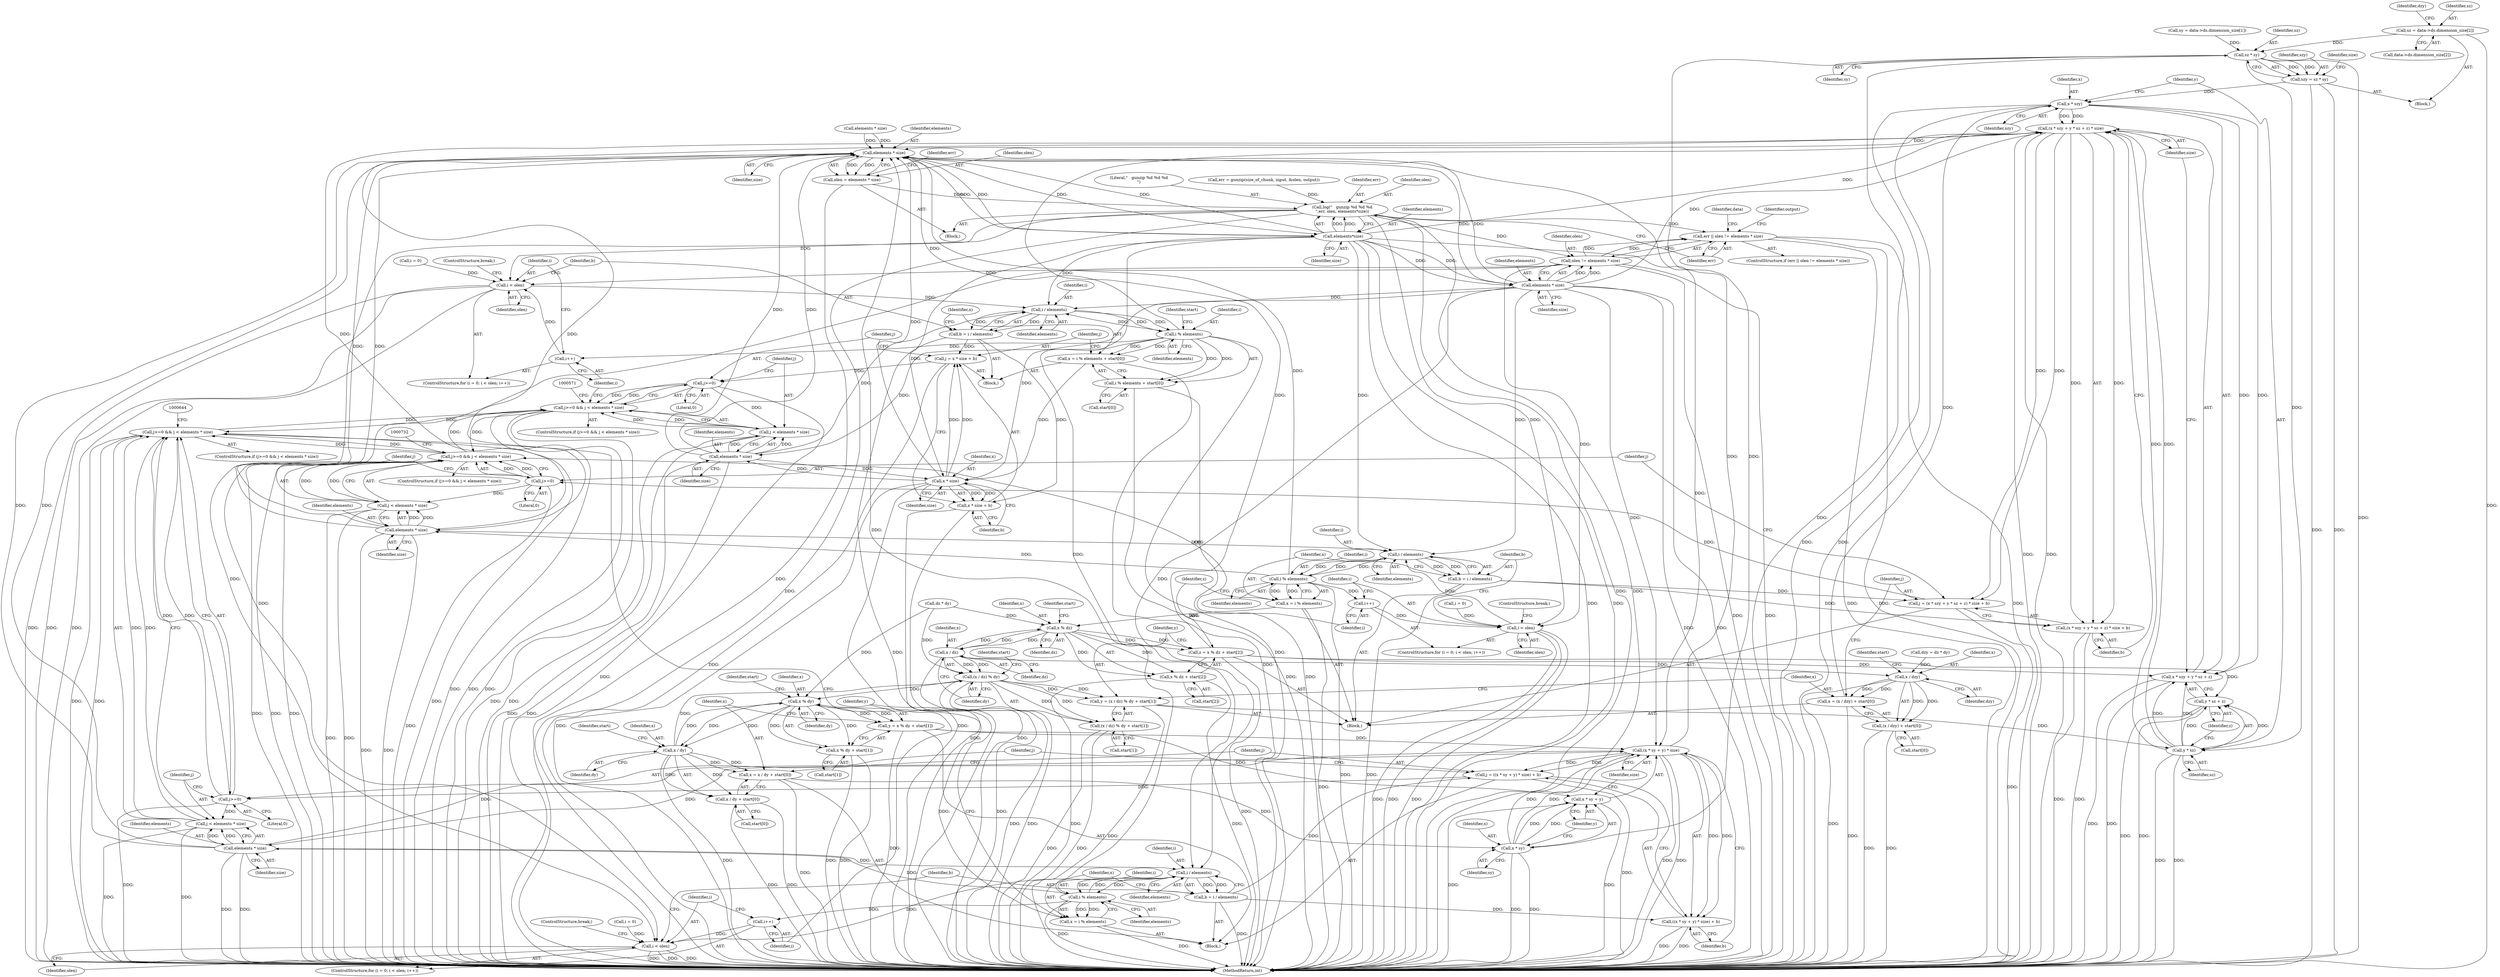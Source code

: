 digraph "0_libmysofa_d39a171e9c6a1c44dbdf43f9db6c3fbd887e38c1@pointer" {
"1000293" [label="(Call,sz = data->ds.dimension_size[2])"];
"1000309" [label="(Call,sz * sy)"];
"1000307" [label="(Call,szy = sz * sy)"];
"1000708" [label="(Call,x * szy)"];
"1000706" [label="(Call,(x * szy + y * sz + z) * size)"];
"1000485" [label="(Call,elements * size)"];
"1000483" [label="(Call,olen = elements * size)"];
"1000498" [label="(Call,log(\"   gunzip %d %d %d\n\",err, olen, elements*size))"];
"1000506" [label="(Call,err || olen != elements * size)"];
"1000508" [label="(Call,olen != elements * size)"];
"1000530" [label="(Call,i < olen)"];
"1000538" [label="(Call,i / elements)"];
"1000536" [label="(Call,b = i / elements)"];
"1000550" [label="(Call,j = x * size + b)"];
"1000559" [label="(Call,j>=0)"];
"1000558" [label="(Call,j>=0 && j < elements * size)"];
"1000631" [label="(Call,j>=0 && j < elements * size)"];
"1000719" [label="(Call,j>=0 && j < elements * size)"];
"1000562" [label="(Call,j < elements * size)"];
"1000552" [label="(Call,x * size + b)"];
"1000544" [label="(Call,i % elements)"];
"1000533" [label="(Call,i++)"];
"1000541" [label="(Call,x = i % elements + start[0])"];
"1000553" [label="(Call,x * size)"];
"1000564" [label="(Call,elements * size)"];
"1000543" [label="(Call,i % elements + start[0])"];
"1000585" [label="(Call,i < olen)"];
"1000593" [label="(Call,i / elements)"];
"1000591" [label="(Call,b = i / elements)"];
"1000619" [label="(Call,j = ((x * sy + y) * size) + b)"];
"1000632" [label="(Call,j>=0)"];
"1000635" [label="(Call,j < elements * size)"];
"1000621" [label="(Call,((x * sy + y) * size) + b)"];
"1000598" [label="(Call,i % elements)"];
"1000588" [label="(Call,i++)"];
"1000596" [label="(Call,x = i % elements)"];
"1000604" [label="(Call,x % dy)"];
"1000601" [label="(Call,y = x % dy + start[1])"];
"1000622" [label="(Call,(x * sy + y) * size)"];
"1000637" [label="(Call,elements * size)"];
"1000623" [label="(Call,x * sy + y)"];
"1000603" [label="(Call,x % dy + start[1])"];
"1000613" [label="(Call,x / dy)"];
"1000610" [label="(Call,x = x / dy + start[0])"];
"1000624" [label="(Call,x * sy)"];
"1000612" [label="(Call,x / dy + start[0])"];
"1000686" [label="(Call,(x / dz) % dy)"];
"1000683" [label="(Call,y = (x / dz) % dy + start[1])"];
"1000712" [label="(Call,y * sz)"];
"1000707" [label="(Call,x * szy + y * sz + z)"];
"1000711" [label="(Call,y * sz + z)"];
"1000685" [label="(Call,(x / dz) % dy + start[1])"];
"1000658" [label="(Call,i < olen)"];
"1000666" [label="(Call,i / elements)"];
"1000664" [label="(Call,b = i / elements)"];
"1000703" [label="(Call,j = (x * szy + y * sz + z) * size + b)"];
"1000720" [label="(Call,j>=0)"];
"1000723" [label="(Call,j < elements * size)"];
"1000705" [label="(Call,(x * szy + y * sz + z) * size + b)"];
"1000671" [label="(Call,i % elements)"];
"1000661" [label="(Call,i++)"];
"1000669" [label="(Call,x = i % elements)"];
"1000677" [label="(Call,x % dz)"];
"1000674" [label="(Call,z = x % dz + start[2])"];
"1000676" [label="(Call,x % dz + start[2])"];
"1000687" [label="(Call,x / dz)"];
"1000697" [label="(Call,x / dzy)"];
"1000694" [label="(Call,x = (x / dzy) + start[0])"];
"1000696" [label="(Call,(x / dzy) + start[0])"];
"1000725" [label="(Call,elements * size)"];
"1000502" [label="(Call,elements*size)"];
"1000510" [label="(Call,elements * size)"];
"1000700" [label="(Call,start[0])"];
"1000307" [label="(Call,szy = sz * sy)"];
"1000605" [label="(Identifier,x)"];
"1000365" [label="(Block,)"];
"1000686" [label="(Call,(x / dz) % dy)"];
"1000588" [label="(Call,i++)"];
"1000638" [label="(Identifier,elements)"];
"1000672" [label="(Identifier,i)"];
"1000295" [label="(Call,data->ds.dimension_size[2])"];
"1000621" [label="(Call,((x * sy + y) * size) + b)"];
"1000687" [label="(Call,x / dz)"];
"1000606" [label="(Identifier,dy)"];
"1000689" [label="(Identifier,dz)"];
"1000726" [label="(Identifier,elements)"];
"1000550" [label="(Call,j = x * size + b)"];
"1000718" [label="(ControlStructure,if (j>=0 && j < elements * size))"];
"1000634" [label="(Literal,0)"];
"1000302" [label="(Call,dzy = dz * dy)"];
"1000564" [label="(Call,elements * size)"];
"1000532" [label="(Identifier,olen)"];
"1000537" [label="(Identifier,b)"];
"1000551" [label="(Identifier,j)"];
"1000624" [label="(Call,x * sy)"];
"1000541" [label="(Call,x = i % elements + start[0])"];
"1000566" [label="(Identifier,size)"];
"1000727" [label="(Identifier,size)"];
"1000507" [label="(Identifier,err)"];
"1000674" [label="(Call,z = x % dz + start[2])"];
"1000531" [label="(Identifier,i)"];
"1000561" [label="(Literal,0)"];
"1000499" [label="(Literal,\"   gunzip %d %d %d\n\")"];
"1000608" [label="(Identifier,start)"];
"1000590" [label="(Block,)"];
"1000723" [label="(Call,j < elements * size)"];
"1000636" [label="(Identifier,j)"];
"1000106" [label="(Block,)"];
"1000611" [label="(Identifier,x)"];
"1000486" [label="(Identifier,elements)"];
"1000601" [label="(Call,y = x % dy + start[1])"];
"1000668" [label="(Identifier,elements)"];
"1000545" [label="(Identifier,i)"];
"1000538" [label="(Call,i / elements)"];
"1000527" [label="(Call,i = 0)"];
"1000722" [label="(Literal,0)"];
"1000556" [label="(Identifier,b)"];
"1000603" [label="(Call,x % dy + start[1])"];
"1000635" [label="(Call,j < elements * size)"];
"1000600" [label="(Identifier,elements)"];
"1000508" [label="(Call,olen != elements * size)"];
"1000629" [label="(Identifier,b)"];
"1000697" [label="(Call,x / dzy)"];
"1000596" [label="(Call,x = i % elements)"];
"1000678" [label="(Identifier,x)"];
"1000592" [label="(Identifier,b)"];
"1000716" [label="(Identifier,size)"];
"1000708" [label="(Call,x * szy)"];
"1000589" [label="(Identifier,i)"];
"1000536" [label="(Call,b = i / elements)"];
"1000684" [label="(Identifier,y)"];
"1000666" [label="(Call,i / elements)"];
"1000662" [label="(Identifier,i)"];
"1000710" [label="(Identifier,szy)"];
"1000691" [label="(Call,start[1])"];
"1000555" [label="(Identifier,size)"];
"1000676" [label="(Call,x % dz + start[2])"];
"1000688" [label="(Identifier,x)"];
"1000696" [label="(Call,(x / dzy) + start[0])"];
"1000543" [label="(Call,i % elements + start[0])"];
"1000552" [label="(Call,x * size + b)"];
"1000563" [label="(Identifier,j)"];
"1000311" [label="(Identifier,sy)"];
"1000712" [label="(Call,y * sz)"];
"1000633" [label="(Identifier,j)"];
"1000597" [label="(Identifier,x)"];
"1000548" [label="(Identifier,start)"];
"1000304" [label="(Call,dz * dy)"];
"1000717" [label="(Identifier,b)"];
"1000544" [label="(Call,i % elements)"];
"1000713" [label="(Identifier,y)"];
"1000775" [label="(MethodReturn,int)"];
"1000535" [label="(Block,)"];
"1000284" [label="(Call,sy = data->ds.dimension_size[1])"];
"1000626" [label="(Identifier,sy)"];
"1000704" [label="(Identifier,j)"];
"1000485" [label="(Call,elements * size)"];
"1000610" [label="(Call,x = x / dy + start[0])"];
"1000665" [label="(Identifier,b)"];
"1000724" [label="(Identifier,j)"];
"1000521" [label="(Identifier,data)"];
"1000526" [label="(ControlStructure,for (i = 0; i < olen; i++))"];
"1000654" [label="(ControlStructure,for (i = 0; i < olen; i++))"];
"1000673" [label="(Identifier,elements)"];
"1000546" [label="(Identifier,elements)"];
"1000581" [label="(ControlStructure,for (i = 0; i < olen; i++))"];
"1000637" [label="(Call,elements * size)"];
"1000498" [label="(Call,log(\"   gunzip %d %d %d\n\",err, olen, elements*size))"];
"1000639" [label="(Identifier,size)"];
"1000613" [label="(Call,x / dy)"];
"1000628" [label="(Identifier,size)"];
"1000719" [label="(Call,j>=0 && j < elements * size)"];
"1000680" [label="(Call,start[2])"];
"1000511" [label="(Identifier,elements)"];
"1000720" [label="(Call,j>=0)"];
"1000505" [label="(ControlStructure,if (err || olen != elements * size))"];
"1000677" [label="(Call,x % dz)"];
"1000515" [label="(Identifier,output)"];
"1000558" [label="(Call,j>=0 && j < elements * size)"];
"1000502" [label="(Call,elements*size)"];
"1000559" [label="(Call,j>=0)"];
"1000309" [label="(Call,sz * sy)"];
"1000740" [label="(ControlStructure,break;)"];
"1000489" [label="(Identifier,err)"];
"1000488" [label="(Call,err = gunzip(size_of_chunk, input, &olen, output))"];
"1000587" [label="(Identifier,olen)"];
"1000594" [label="(Identifier,i)"];
"1000554" [label="(Identifier,x)"];
"1000622" [label="(Call,(x * sy + y) * size)"];
"1000725" [label="(Call,elements * size)"];
"1000685" [label="(Call,(x / dz) % dy + start[1])"];
"1000504" [label="(Identifier,size)"];
"1000690" [label="(Identifier,dy)"];
"1000303" [label="(Identifier,dzy)"];
"1000699" [label="(Identifier,dzy)"];
"1000294" [label="(Identifier,sz)"];
"1000706" [label="(Call,(x * szy + y * sz + z) * size)"];
"1000509" [label="(Identifier,olen)"];
"1000627" [label="(Identifier,y)"];
"1000669" [label="(Call,x = i % elements)"];
"1000542" [label="(Identifier,x)"];
"1000698" [label="(Identifier,x)"];
"1000332" [label="(Call,elements * size)"];
"1000607" [label="(Call,start[1])"];
"1000667" [label="(Identifier,i)"];
"1000705" [label="(Call,(x * szy + y * sz + z) * size + b)"];
"1000617" [label="(Identifier,start)"];
"1000510" [label="(Call,elements * size)"];
"1000512" [label="(Identifier,size)"];
"1000595" [label="(Identifier,elements)"];
"1000557" [label="(ControlStructure,if (j>=0 && j < elements * size))"];
"1000553" [label="(Call,x * size)"];
"1000579" [label="(ControlStructure,break;)"];
"1000533" [label="(Call,i++)"];
"1000619" [label="(Call,j = ((x * sy + y) * size) + b)"];
"1000562" [label="(Call,j < elements * size)"];
"1000586" [label="(Identifier,i)"];
"1000632" [label="(Call,j>=0)"];
"1000582" [label="(Call,i = 0)"];
"1000540" [label="(Identifier,elements)"];
"1000707" [label="(Call,x * szy + y * sz + z)"];
"1000593" [label="(Call,i / elements)"];
"1000612" [label="(Call,x / dy + start[0])"];
"1000703" [label="(Call,j = (x * szy + y * sz + z) * size + b)"];
"1000604" [label="(Call,x % dy)"];
"1000530" [label="(Call,i < olen)"];
"1000631" [label="(Call,j>=0 && j < elements * size)"];
"1000539" [label="(Identifier,i)"];
"1000695" [label="(Identifier,x)"];
"1000614" [label="(Identifier,x)"];
"1000308" [label="(Identifier,szy)"];
"1000681" [label="(Identifier,start)"];
"1000591" [label="(Call,b = i / elements)"];
"1000616" [label="(Call,start[0])"];
"1000602" [label="(Identifier,y)"];
"1000500" [label="(Identifier,err)"];
"1000483" [label="(Call,olen = elements * size)"];
"1000652" [label="(ControlStructure,break;)"];
"1000599" [label="(Identifier,i)"];
"1000659" [label="(Identifier,i)"];
"1000664" [label="(Call,b = i / elements)"];
"1000660" [label="(Identifier,olen)"];
"1000620" [label="(Identifier,j)"];
"1000506" [label="(Call,err || olen != elements * size)"];
"1000714" [label="(Identifier,sz)"];
"1000313" [label="(Identifier,size)"];
"1000671" [label="(Call,i % elements)"];
"1000655" [label="(Call,i = 0)"];
"1000310" [label="(Identifier,sz)"];
"1000721" [label="(Identifier,j)"];
"1000711" [label="(Call,y * sz + z)"];
"1000565" [label="(Identifier,elements)"];
"1000534" [label="(Identifier,i)"];
"1000560" [label="(Identifier,j)"];
"1000663" [label="(Block,)"];
"1000293" [label="(Call,sz = data->ds.dimension_size[2])"];
"1000709" [label="(Identifier,x)"];
"1000658" [label="(Call,i < olen)"];
"1000484" [label="(Identifier,olen)"];
"1000661" [label="(Call,i++)"];
"1000547" [label="(Call,start[0])"];
"1000503" [label="(Identifier,elements)"];
"1000694" [label="(Call,x = (x / dzy) + start[0])"];
"1000692" [label="(Identifier,start)"];
"1000630" [label="(ControlStructure,if (j>=0 && j < elements * size))"];
"1000623" [label="(Call,x * sy + y)"];
"1000501" [label="(Identifier,olen)"];
"1000585" [label="(Call,i < olen)"];
"1000701" [label="(Identifier,start)"];
"1000615" [label="(Identifier,dy)"];
"1000625" [label="(Identifier,x)"];
"1000683" [label="(Call,y = (x / dz) % dy + start[1])"];
"1000679" [label="(Identifier,dz)"];
"1000670" [label="(Identifier,x)"];
"1000487" [label="(Identifier,size)"];
"1000715" [label="(Identifier,z)"];
"1000675" [label="(Identifier,z)"];
"1000598" [label="(Call,i % elements)"];
"1000293" -> "1000106"  [label="AST: "];
"1000293" -> "1000295"  [label="CFG: "];
"1000294" -> "1000293"  [label="AST: "];
"1000295" -> "1000293"  [label="AST: "];
"1000303" -> "1000293"  [label="CFG: "];
"1000293" -> "1000775"  [label="DDG: "];
"1000293" -> "1000309"  [label="DDG: "];
"1000309" -> "1000307"  [label="AST: "];
"1000309" -> "1000311"  [label="CFG: "];
"1000310" -> "1000309"  [label="AST: "];
"1000311" -> "1000309"  [label="AST: "];
"1000307" -> "1000309"  [label="CFG: "];
"1000309" -> "1000775"  [label="DDG: "];
"1000309" -> "1000775"  [label="DDG: "];
"1000309" -> "1000307"  [label="DDG: "];
"1000309" -> "1000307"  [label="DDG: "];
"1000284" -> "1000309"  [label="DDG: "];
"1000309" -> "1000624"  [label="DDG: "];
"1000309" -> "1000712"  [label="DDG: "];
"1000307" -> "1000106"  [label="AST: "];
"1000308" -> "1000307"  [label="AST: "];
"1000313" -> "1000307"  [label="CFG: "];
"1000307" -> "1000775"  [label="DDG: "];
"1000307" -> "1000775"  [label="DDG: "];
"1000307" -> "1000708"  [label="DDG: "];
"1000708" -> "1000707"  [label="AST: "];
"1000708" -> "1000710"  [label="CFG: "];
"1000709" -> "1000708"  [label="AST: "];
"1000710" -> "1000708"  [label="AST: "];
"1000713" -> "1000708"  [label="CFG: "];
"1000708" -> "1000775"  [label="DDG: "];
"1000708" -> "1000775"  [label="DDG: "];
"1000708" -> "1000706"  [label="DDG: "];
"1000708" -> "1000706"  [label="DDG: "];
"1000708" -> "1000707"  [label="DDG: "];
"1000708" -> "1000707"  [label="DDG: "];
"1000694" -> "1000708"  [label="DDG: "];
"1000706" -> "1000705"  [label="AST: "];
"1000706" -> "1000716"  [label="CFG: "];
"1000707" -> "1000706"  [label="AST: "];
"1000716" -> "1000706"  [label="AST: "];
"1000717" -> "1000706"  [label="CFG: "];
"1000706" -> "1000775"  [label="DDG: "];
"1000706" -> "1000775"  [label="DDG: "];
"1000706" -> "1000485"  [label="DDG: "];
"1000706" -> "1000703"  [label="DDG: "];
"1000706" -> "1000703"  [label="DDG: "];
"1000706" -> "1000705"  [label="DDG: "];
"1000706" -> "1000705"  [label="DDG: "];
"1000712" -> "1000706"  [label="DDG: "];
"1000712" -> "1000706"  [label="DDG: "];
"1000674" -> "1000706"  [label="DDG: "];
"1000725" -> "1000706"  [label="DDG: "];
"1000510" -> "1000706"  [label="DDG: "];
"1000502" -> "1000706"  [label="DDG: "];
"1000706" -> "1000725"  [label="DDG: "];
"1000485" -> "1000483"  [label="AST: "];
"1000485" -> "1000487"  [label="CFG: "];
"1000486" -> "1000485"  [label="AST: "];
"1000487" -> "1000485"  [label="AST: "];
"1000483" -> "1000485"  [label="CFG: "];
"1000485" -> "1000483"  [label="DDG: "];
"1000485" -> "1000483"  [label="DDG: "];
"1000637" -> "1000485"  [label="DDG: "];
"1000637" -> "1000485"  [label="DDG: "];
"1000332" -> "1000485"  [label="DDG: "];
"1000332" -> "1000485"  [label="DDG: "];
"1000502" -> "1000485"  [label="DDG: "];
"1000502" -> "1000485"  [label="DDG: "];
"1000598" -> "1000485"  [label="DDG: "];
"1000564" -> "1000485"  [label="DDG: "];
"1000564" -> "1000485"  [label="DDG: "];
"1000725" -> "1000485"  [label="DDG: "];
"1000725" -> "1000485"  [label="DDG: "];
"1000671" -> "1000485"  [label="DDG: "];
"1000544" -> "1000485"  [label="DDG: "];
"1000510" -> "1000485"  [label="DDG: "];
"1000510" -> "1000485"  [label="DDG: "];
"1000553" -> "1000485"  [label="DDG: "];
"1000622" -> "1000485"  [label="DDG: "];
"1000485" -> "1000502"  [label="DDG: "];
"1000485" -> "1000502"  [label="DDG: "];
"1000483" -> "1000365"  [label="AST: "];
"1000484" -> "1000483"  [label="AST: "];
"1000489" -> "1000483"  [label="CFG: "];
"1000483" -> "1000775"  [label="DDG: "];
"1000483" -> "1000498"  [label="DDG: "];
"1000498" -> "1000365"  [label="AST: "];
"1000498" -> "1000502"  [label="CFG: "];
"1000499" -> "1000498"  [label="AST: "];
"1000500" -> "1000498"  [label="AST: "];
"1000501" -> "1000498"  [label="AST: "];
"1000502" -> "1000498"  [label="AST: "];
"1000507" -> "1000498"  [label="CFG: "];
"1000498" -> "1000775"  [label="DDG: "];
"1000498" -> "1000775"  [label="DDG: "];
"1000498" -> "1000775"  [label="DDG: "];
"1000488" -> "1000498"  [label="DDG: "];
"1000502" -> "1000498"  [label="DDG: "];
"1000502" -> "1000498"  [label="DDG: "];
"1000498" -> "1000506"  [label="DDG: "];
"1000498" -> "1000508"  [label="DDG: "];
"1000498" -> "1000530"  [label="DDG: "];
"1000498" -> "1000585"  [label="DDG: "];
"1000498" -> "1000658"  [label="DDG: "];
"1000506" -> "1000505"  [label="AST: "];
"1000506" -> "1000507"  [label="CFG: "];
"1000506" -> "1000508"  [label="CFG: "];
"1000507" -> "1000506"  [label="AST: "];
"1000508" -> "1000506"  [label="AST: "];
"1000515" -> "1000506"  [label="CFG: "];
"1000521" -> "1000506"  [label="CFG: "];
"1000506" -> "1000775"  [label="DDG: "];
"1000506" -> "1000775"  [label="DDG: "];
"1000506" -> "1000775"  [label="DDG: "];
"1000508" -> "1000506"  [label="DDG: "];
"1000508" -> "1000506"  [label="DDG: "];
"1000508" -> "1000510"  [label="CFG: "];
"1000509" -> "1000508"  [label="AST: "];
"1000510" -> "1000508"  [label="AST: "];
"1000508" -> "1000775"  [label="DDG: "];
"1000508" -> "1000775"  [label="DDG: "];
"1000510" -> "1000508"  [label="DDG: "];
"1000510" -> "1000508"  [label="DDG: "];
"1000508" -> "1000530"  [label="DDG: "];
"1000508" -> "1000585"  [label="DDG: "];
"1000508" -> "1000658"  [label="DDG: "];
"1000530" -> "1000526"  [label="AST: "];
"1000530" -> "1000532"  [label="CFG: "];
"1000531" -> "1000530"  [label="AST: "];
"1000532" -> "1000530"  [label="AST: "];
"1000537" -> "1000530"  [label="CFG: "];
"1000579" -> "1000530"  [label="CFG: "];
"1000530" -> "1000775"  [label="DDG: "];
"1000530" -> "1000775"  [label="DDG: "];
"1000530" -> "1000775"  [label="DDG: "];
"1000527" -> "1000530"  [label="DDG: "];
"1000533" -> "1000530"  [label="DDG: "];
"1000530" -> "1000538"  [label="DDG: "];
"1000538" -> "1000536"  [label="AST: "];
"1000538" -> "1000540"  [label="CFG: "];
"1000539" -> "1000538"  [label="AST: "];
"1000540" -> "1000538"  [label="AST: "];
"1000536" -> "1000538"  [label="CFG: "];
"1000538" -> "1000536"  [label="DDG: "];
"1000538" -> "1000536"  [label="DDG: "];
"1000502" -> "1000538"  [label="DDG: "];
"1000564" -> "1000538"  [label="DDG: "];
"1000544" -> "1000538"  [label="DDG: "];
"1000510" -> "1000538"  [label="DDG: "];
"1000538" -> "1000544"  [label="DDG: "];
"1000538" -> "1000544"  [label="DDG: "];
"1000536" -> "1000535"  [label="AST: "];
"1000537" -> "1000536"  [label="AST: "];
"1000542" -> "1000536"  [label="CFG: "];
"1000536" -> "1000775"  [label="DDG: "];
"1000536" -> "1000550"  [label="DDG: "];
"1000536" -> "1000552"  [label="DDG: "];
"1000550" -> "1000535"  [label="AST: "];
"1000550" -> "1000552"  [label="CFG: "];
"1000551" -> "1000550"  [label="AST: "];
"1000552" -> "1000550"  [label="AST: "];
"1000560" -> "1000550"  [label="CFG: "];
"1000550" -> "1000775"  [label="DDG: "];
"1000553" -> "1000550"  [label="DDG: "];
"1000553" -> "1000550"  [label="DDG: "];
"1000550" -> "1000559"  [label="DDG: "];
"1000559" -> "1000558"  [label="AST: "];
"1000559" -> "1000561"  [label="CFG: "];
"1000560" -> "1000559"  [label="AST: "];
"1000561" -> "1000559"  [label="AST: "];
"1000563" -> "1000559"  [label="CFG: "];
"1000558" -> "1000559"  [label="CFG: "];
"1000559" -> "1000775"  [label="DDG: "];
"1000559" -> "1000558"  [label="DDG: "];
"1000559" -> "1000558"  [label="DDG: "];
"1000559" -> "1000562"  [label="DDG: "];
"1000558" -> "1000557"  [label="AST: "];
"1000558" -> "1000562"  [label="CFG: "];
"1000562" -> "1000558"  [label="AST: "];
"1000571" -> "1000558"  [label="CFG: "];
"1000534" -> "1000558"  [label="CFG: "];
"1000558" -> "1000775"  [label="DDG: "];
"1000558" -> "1000775"  [label="DDG: "];
"1000558" -> "1000775"  [label="DDG: "];
"1000562" -> "1000558"  [label="DDG: "];
"1000562" -> "1000558"  [label="DDG: "];
"1000631" -> "1000558"  [label="DDG: "];
"1000719" -> "1000558"  [label="DDG: "];
"1000558" -> "1000631"  [label="DDG: "];
"1000558" -> "1000719"  [label="DDG: "];
"1000631" -> "1000630"  [label="AST: "];
"1000631" -> "1000632"  [label="CFG: "];
"1000631" -> "1000635"  [label="CFG: "];
"1000632" -> "1000631"  [label="AST: "];
"1000635" -> "1000631"  [label="AST: "];
"1000644" -> "1000631"  [label="CFG: "];
"1000589" -> "1000631"  [label="CFG: "];
"1000631" -> "1000775"  [label="DDG: "];
"1000631" -> "1000775"  [label="DDG: "];
"1000631" -> "1000775"  [label="DDG: "];
"1000632" -> "1000631"  [label="DDG: "];
"1000632" -> "1000631"  [label="DDG: "];
"1000635" -> "1000631"  [label="DDG: "];
"1000635" -> "1000631"  [label="DDG: "];
"1000719" -> "1000631"  [label="DDG: "];
"1000631" -> "1000719"  [label="DDG: "];
"1000719" -> "1000718"  [label="AST: "];
"1000719" -> "1000720"  [label="CFG: "];
"1000719" -> "1000723"  [label="CFG: "];
"1000720" -> "1000719"  [label="AST: "];
"1000723" -> "1000719"  [label="AST: "];
"1000732" -> "1000719"  [label="CFG: "];
"1000662" -> "1000719"  [label="CFG: "];
"1000719" -> "1000775"  [label="DDG: "];
"1000719" -> "1000775"  [label="DDG: "];
"1000719" -> "1000775"  [label="DDG: "];
"1000720" -> "1000719"  [label="DDG: "];
"1000720" -> "1000719"  [label="DDG: "];
"1000723" -> "1000719"  [label="DDG: "];
"1000723" -> "1000719"  [label="DDG: "];
"1000562" -> "1000564"  [label="CFG: "];
"1000563" -> "1000562"  [label="AST: "];
"1000564" -> "1000562"  [label="AST: "];
"1000562" -> "1000775"  [label="DDG: "];
"1000562" -> "1000775"  [label="DDG: "];
"1000564" -> "1000562"  [label="DDG: "];
"1000564" -> "1000562"  [label="DDG: "];
"1000552" -> "1000556"  [label="CFG: "];
"1000553" -> "1000552"  [label="AST: "];
"1000556" -> "1000552"  [label="AST: "];
"1000552" -> "1000775"  [label="DDG: "];
"1000552" -> "1000775"  [label="DDG: "];
"1000553" -> "1000552"  [label="DDG: "];
"1000553" -> "1000552"  [label="DDG: "];
"1000544" -> "1000543"  [label="AST: "];
"1000544" -> "1000546"  [label="CFG: "];
"1000545" -> "1000544"  [label="AST: "];
"1000546" -> "1000544"  [label="AST: "];
"1000548" -> "1000544"  [label="CFG: "];
"1000544" -> "1000775"  [label="DDG: "];
"1000544" -> "1000533"  [label="DDG: "];
"1000544" -> "1000541"  [label="DDG: "];
"1000544" -> "1000541"  [label="DDG: "];
"1000544" -> "1000543"  [label="DDG: "];
"1000544" -> "1000543"  [label="DDG: "];
"1000544" -> "1000564"  [label="DDG: "];
"1000533" -> "1000526"  [label="AST: "];
"1000533" -> "1000534"  [label="CFG: "];
"1000534" -> "1000533"  [label="AST: "];
"1000531" -> "1000533"  [label="CFG: "];
"1000541" -> "1000535"  [label="AST: "];
"1000541" -> "1000543"  [label="CFG: "];
"1000542" -> "1000541"  [label="AST: "];
"1000543" -> "1000541"  [label="AST: "];
"1000551" -> "1000541"  [label="CFG: "];
"1000541" -> "1000775"  [label="DDG: "];
"1000541" -> "1000553"  [label="DDG: "];
"1000553" -> "1000555"  [label="CFG: "];
"1000554" -> "1000553"  [label="AST: "];
"1000555" -> "1000553"  [label="AST: "];
"1000556" -> "1000553"  [label="CFG: "];
"1000553" -> "1000775"  [label="DDG: "];
"1000553" -> "1000775"  [label="DDG: "];
"1000564" -> "1000553"  [label="DDG: "];
"1000510" -> "1000553"  [label="DDG: "];
"1000502" -> "1000553"  [label="DDG: "];
"1000553" -> "1000564"  [label="DDG: "];
"1000564" -> "1000566"  [label="CFG: "];
"1000565" -> "1000564"  [label="AST: "];
"1000566" -> "1000564"  [label="AST: "];
"1000564" -> "1000775"  [label="DDG: "];
"1000564" -> "1000775"  [label="DDG: "];
"1000543" -> "1000547"  [label="CFG: "];
"1000547" -> "1000543"  [label="AST: "];
"1000543" -> "1000775"  [label="DDG: "];
"1000543" -> "1000775"  [label="DDG: "];
"1000585" -> "1000581"  [label="AST: "];
"1000585" -> "1000587"  [label="CFG: "];
"1000586" -> "1000585"  [label="AST: "];
"1000587" -> "1000585"  [label="AST: "];
"1000592" -> "1000585"  [label="CFG: "];
"1000652" -> "1000585"  [label="CFG: "];
"1000585" -> "1000775"  [label="DDG: "];
"1000585" -> "1000775"  [label="DDG: "];
"1000585" -> "1000775"  [label="DDG: "];
"1000588" -> "1000585"  [label="DDG: "];
"1000582" -> "1000585"  [label="DDG: "];
"1000585" -> "1000593"  [label="DDG: "];
"1000593" -> "1000591"  [label="AST: "];
"1000593" -> "1000595"  [label="CFG: "];
"1000594" -> "1000593"  [label="AST: "];
"1000595" -> "1000593"  [label="AST: "];
"1000591" -> "1000593"  [label="CFG: "];
"1000593" -> "1000591"  [label="DDG: "];
"1000593" -> "1000591"  [label="DDG: "];
"1000637" -> "1000593"  [label="DDG: "];
"1000502" -> "1000593"  [label="DDG: "];
"1000510" -> "1000593"  [label="DDG: "];
"1000598" -> "1000593"  [label="DDG: "];
"1000593" -> "1000598"  [label="DDG: "];
"1000593" -> "1000598"  [label="DDG: "];
"1000591" -> "1000590"  [label="AST: "];
"1000592" -> "1000591"  [label="AST: "];
"1000597" -> "1000591"  [label="CFG: "];
"1000591" -> "1000775"  [label="DDG: "];
"1000591" -> "1000619"  [label="DDG: "];
"1000591" -> "1000621"  [label="DDG: "];
"1000619" -> "1000590"  [label="AST: "];
"1000619" -> "1000621"  [label="CFG: "];
"1000620" -> "1000619"  [label="AST: "];
"1000621" -> "1000619"  [label="AST: "];
"1000633" -> "1000619"  [label="CFG: "];
"1000619" -> "1000775"  [label="DDG: "];
"1000622" -> "1000619"  [label="DDG: "];
"1000622" -> "1000619"  [label="DDG: "];
"1000619" -> "1000632"  [label="DDG: "];
"1000632" -> "1000634"  [label="CFG: "];
"1000633" -> "1000632"  [label="AST: "];
"1000634" -> "1000632"  [label="AST: "];
"1000636" -> "1000632"  [label="CFG: "];
"1000632" -> "1000775"  [label="DDG: "];
"1000632" -> "1000635"  [label="DDG: "];
"1000635" -> "1000637"  [label="CFG: "];
"1000636" -> "1000635"  [label="AST: "];
"1000637" -> "1000635"  [label="AST: "];
"1000635" -> "1000775"  [label="DDG: "];
"1000635" -> "1000775"  [label="DDG: "];
"1000637" -> "1000635"  [label="DDG: "];
"1000637" -> "1000635"  [label="DDG: "];
"1000621" -> "1000629"  [label="CFG: "];
"1000622" -> "1000621"  [label="AST: "];
"1000629" -> "1000621"  [label="AST: "];
"1000621" -> "1000775"  [label="DDG: "];
"1000621" -> "1000775"  [label="DDG: "];
"1000622" -> "1000621"  [label="DDG: "];
"1000622" -> "1000621"  [label="DDG: "];
"1000598" -> "1000596"  [label="AST: "];
"1000598" -> "1000600"  [label="CFG: "];
"1000599" -> "1000598"  [label="AST: "];
"1000600" -> "1000598"  [label="AST: "];
"1000596" -> "1000598"  [label="CFG: "];
"1000598" -> "1000775"  [label="DDG: "];
"1000598" -> "1000588"  [label="DDG: "];
"1000598" -> "1000596"  [label="DDG: "];
"1000598" -> "1000596"  [label="DDG: "];
"1000598" -> "1000637"  [label="DDG: "];
"1000588" -> "1000581"  [label="AST: "];
"1000588" -> "1000589"  [label="CFG: "];
"1000589" -> "1000588"  [label="AST: "];
"1000586" -> "1000588"  [label="CFG: "];
"1000596" -> "1000590"  [label="AST: "];
"1000597" -> "1000596"  [label="AST: "];
"1000602" -> "1000596"  [label="CFG: "];
"1000596" -> "1000775"  [label="DDG: "];
"1000596" -> "1000604"  [label="DDG: "];
"1000604" -> "1000603"  [label="AST: "];
"1000604" -> "1000606"  [label="CFG: "];
"1000605" -> "1000604"  [label="AST: "];
"1000606" -> "1000604"  [label="AST: "];
"1000608" -> "1000604"  [label="CFG: "];
"1000604" -> "1000601"  [label="DDG: "];
"1000604" -> "1000601"  [label="DDG: "];
"1000604" -> "1000603"  [label="DDG: "];
"1000604" -> "1000603"  [label="DDG: "];
"1000686" -> "1000604"  [label="DDG: "];
"1000613" -> "1000604"  [label="DDG: "];
"1000304" -> "1000604"  [label="DDG: "];
"1000604" -> "1000613"  [label="DDG: "];
"1000604" -> "1000613"  [label="DDG: "];
"1000601" -> "1000590"  [label="AST: "];
"1000601" -> "1000603"  [label="CFG: "];
"1000602" -> "1000601"  [label="AST: "];
"1000603" -> "1000601"  [label="AST: "];
"1000611" -> "1000601"  [label="CFG: "];
"1000601" -> "1000775"  [label="DDG: "];
"1000601" -> "1000622"  [label="DDG: "];
"1000601" -> "1000623"  [label="DDG: "];
"1000622" -> "1000628"  [label="CFG: "];
"1000623" -> "1000622"  [label="AST: "];
"1000628" -> "1000622"  [label="AST: "];
"1000629" -> "1000622"  [label="CFG: "];
"1000622" -> "1000775"  [label="DDG: "];
"1000622" -> "1000775"  [label="DDG: "];
"1000624" -> "1000622"  [label="DDG: "];
"1000624" -> "1000622"  [label="DDG: "];
"1000637" -> "1000622"  [label="DDG: "];
"1000510" -> "1000622"  [label="DDG: "];
"1000502" -> "1000622"  [label="DDG: "];
"1000622" -> "1000637"  [label="DDG: "];
"1000637" -> "1000639"  [label="CFG: "];
"1000638" -> "1000637"  [label="AST: "];
"1000639" -> "1000637"  [label="AST: "];
"1000637" -> "1000775"  [label="DDG: "];
"1000637" -> "1000775"  [label="DDG: "];
"1000623" -> "1000627"  [label="CFG: "];
"1000624" -> "1000623"  [label="AST: "];
"1000627" -> "1000623"  [label="AST: "];
"1000628" -> "1000623"  [label="CFG: "];
"1000623" -> "1000775"  [label="DDG: "];
"1000623" -> "1000775"  [label="DDG: "];
"1000624" -> "1000623"  [label="DDG: "];
"1000624" -> "1000623"  [label="DDG: "];
"1000603" -> "1000607"  [label="CFG: "];
"1000607" -> "1000603"  [label="AST: "];
"1000603" -> "1000775"  [label="DDG: "];
"1000603" -> "1000775"  [label="DDG: "];
"1000613" -> "1000612"  [label="AST: "];
"1000613" -> "1000615"  [label="CFG: "];
"1000614" -> "1000613"  [label="AST: "];
"1000615" -> "1000613"  [label="AST: "];
"1000617" -> "1000613"  [label="CFG: "];
"1000613" -> "1000775"  [label="DDG: "];
"1000613" -> "1000610"  [label="DDG: "];
"1000613" -> "1000610"  [label="DDG: "];
"1000613" -> "1000612"  [label="DDG: "];
"1000613" -> "1000612"  [label="DDG: "];
"1000613" -> "1000686"  [label="DDG: "];
"1000610" -> "1000590"  [label="AST: "];
"1000610" -> "1000612"  [label="CFG: "];
"1000611" -> "1000610"  [label="AST: "];
"1000612" -> "1000610"  [label="AST: "];
"1000620" -> "1000610"  [label="CFG: "];
"1000610" -> "1000775"  [label="DDG: "];
"1000610" -> "1000624"  [label="DDG: "];
"1000624" -> "1000626"  [label="CFG: "];
"1000625" -> "1000624"  [label="AST: "];
"1000626" -> "1000624"  [label="AST: "];
"1000627" -> "1000624"  [label="CFG: "];
"1000624" -> "1000775"  [label="DDG: "];
"1000624" -> "1000775"  [label="DDG: "];
"1000612" -> "1000616"  [label="CFG: "];
"1000616" -> "1000612"  [label="AST: "];
"1000612" -> "1000775"  [label="DDG: "];
"1000612" -> "1000775"  [label="DDG: "];
"1000686" -> "1000685"  [label="AST: "];
"1000686" -> "1000690"  [label="CFG: "];
"1000687" -> "1000686"  [label="AST: "];
"1000690" -> "1000686"  [label="AST: "];
"1000692" -> "1000686"  [label="CFG: "];
"1000686" -> "1000775"  [label="DDG: "];
"1000686" -> "1000775"  [label="DDG: "];
"1000686" -> "1000683"  [label="DDG: "];
"1000686" -> "1000683"  [label="DDG: "];
"1000686" -> "1000685"  [label="DDG: "];
"1000686" -> "1000685"  [label="DDG: "];
"1000687" -> "1000686"  [label="DDG: "];
"1000687" -> "1000686"  [label="DDG: "];
"1000304" -> "1000686"  [label="DDG: "];
"1000683" -> "1000663"  [label="AST: "];
"1000683" -> "1000685"  [label="CFG: "];
"1000684" -> "1000683"  [label="AST: "];
"1000685" -> "1000683"  [label="AST: "];
"1000695" -> "1000683"  [label="CFG: "];
"1000683" -> "1000775"  [label="DDG: "];
"1000683" -> "1000712"  [label="DDG: "];
"1000712" -> "1000711"  [label="AST: "];
"1000712" -> "1000714"  [label="CFG: "];
"1000713" -> "1000712"  [label="AST: "];
"1000714" -> "1000712"  [label="AST: "];
"1000715" -> "1000712"  [label="CFG: "];
"1000712" -> "1000775"  [label="DDG: "];
"1000712" -> "1000775"  [label="DDG: "];
"1000712" -> "1000707"  [label="DDG: "];
"1000712" -> "1000707"  [label="DDG: "];
"1000712" -> "1000711"  [label="DDG: "];
"1000712" -> "1000711"  [label="DDG: "];
"1000707" -> "1000711"  [label="CFG: "];
"1000711" -> "1000707"  [label="AST: "];
"1000716" -> "1000707"  [label="CFG: "];
"1000707" -> "1000775"  [label="DDG: "];
"1000707" -> "1000775"  [label="DDG: "];
"1000674" -> "1000707"  [label="DDG: "];
"1000711" -> "1000715"  [label="CFG: "];
"1000715" -> "1000711"  [label="AST: "];
"1000711" -> "1000775"  [label="DDG: "];
"1000711" -> "1000775"  [label="DDG: "];
"1000674" -> "1000711"  [label="DDG: "];
"1000685" -> "1000691"  [label="CFG: "];
"1000691" -> "1000685"  [label="AST: "];
"1000685" -> "1000775"  [label="DDG: "];
"1000685" -> "1000775"  [label="DDG: "];
"1000658" -> "1000654"  [label="AST: "];
"1000658" -> "1000660"  [label="CFG: "];
"1000659" -> "1000658"  [label="AST: "];
"1000660" -> "1000658"  [label="AST: "];
"1000665" -> "1000658"  [label="CFG: "];
"1000740" -> "1000658"  [label="CFG: "];
"1000658" -> "1000775"  [label="DDG: "];
"1000658" -> "1000775"  [label="DDG: "];
"1000658" -> "1000775"  [label="DDG: "];
"1000655" -> "1000658"  [label="DDG: "];
"1000661" -> "1000658"  [label="DDG: "];
"1000658" -> "1000666"  [label="DDG: "];
"1000666" -> "1000664"  [label="AST: "];
"1000666" -> "1000668"  [label="CFG: "];
"1000667" -> "1000666"  [label="AST: "];
"1000668" -> "1000666"  [label="AST: "];
"1000664" -> "1000666"  [label="CFG: "];
"1000666" -> "1000664"  [label="DDG: "];
"1000666" -> "1000664"  [label="DDG: "];
"1000502" -> "1000666"  [label="DDG: "];
"1000510" -> "1000666"  [label="DDG: "];
"1000725" -> "1000666"  [label="DDG: "];
"1000671" -> "1000666"  [label="DDG: "];
"1000666" -> "1000671"  [label="DDG: "];
"1000666" -> "1000671"  [label="DDG: "];
"1000664" -> "1000663"  [label="AST: "];
"1000665" -> "1000664"  [label="AST: "];
"1000670" -> "1000664"  [label="CFG: "];
"1000664" -> "1000775"  [label="DDG: "];
"1000664" -> "1000703"  [label="DDG: "];
"1000664" -> "1000705"  [label="DDG: "];
"1000703" -> "1000663"  [label="AST: "];
"1000703" -> "1000705"  [label="CFG: "];
"1000704" -> "1000703"  [label="AST: "];
"1000705" -> "1000703"  [label="AST: "];
"1000721" -> "1000703"  [label="CFG: "];
"1000703" -> "1000775"  [label="DDG: "];
"1000703" -> "1000720"  [label="DDG: "];
"1000720" -> "1000722"  [label="CFG: "];
"1000721" -> "1000720"  [label="AST: "];
"1000722" -> "1000720"  [label="AST: "];
"1000724" -> "1000720"  [label="CFG: "];
"1000720" -> "1000775"  [label="DDG: "];
"1000720" -> "1000723"  [label="DDG: "];
"1000723" -> "1000725"  [label="CFG: "];
"1000724" -> "1000723"  [label="AST: "];
"1000725" -> "1000723"  [label="AST: "];
"1000723" -> "1000775"  [label="DDG: "];
"1000723" -> "1000775"  [label="DDG: "];
"1000725" -> "1000723"  [label="DDG: "];
"1000725" -> "1000723"  [label="DDG: "];
"1000705" -> "1000717"  [label="CFG: "];
"1000717" -> "1000705"  [label="AST: "];
"1000705" -> "1000775"  [label="DDG: "];
"1000705" -> "1000775"  [label="DDG: "];
"1000671" -> "1000669"  [label="AST: "];
"1000671" -> "1000673"  [label="CFG: "];
"1000672" -> "1000671"  [label="AST: "];
"1000673" -> "1000671"  [label="AST: "];
"1000669" -> "1000671"  [label="CFG: "];
"1000671" -> "1000775"  [label="DDG: "];
"1000671" -> "1000661"  [label="DDG: "];
"1000671" -> "1000669"  [label="DDG: "];
"1000671" -> "1000669"  [label="DDG: "];
"1000671" -> "1000725"  [label="DDG: "];
"1000661" -> "1000654"  [label="AST: "];
"1000661" -> "1000662"  [label="CFG: "];
"1000662" -> "1000661"  [label="AST: "];
"1000659" -> "1000661"  [label="CFG: "];
"1000669" -> "1000663"  [label="AST: "];
"1000670" -> "1000669"  [label="AST: "];
"1000675" -> "1000669"  [label="CFG: "];
"1000669" -> "1000775"  [label="DDG: "];
"1000669" -> "1000677"  [label="DDG: "];
"1000677" -> "1000676"  [label="AST: "];
"1000677" -> "1000679"  [label="CFG: "];
"1000678" -> "1000677"  [label="AST: "];
"1000679" -> "1000677"  [label="AST: "];
"1000681" -> "1000677"  [label="CFG: "];
"1000677" -> "1000674"  [label="DDG: "];
"1000677" -> "1000674"  [label="DDG: "];
"1000677" -> "1000676"  [label="DDG: "];
"1000677" -> "1000676"  [label="DDG: "];
"1000687" -> "1000677"  [label="DDG: "];
"1000304" -> "1000677"  [label="DDG: "];
"1000677" -> "1000687"  [label="DDG: "];
"1000677" -> "1000687"  [label="DDG: "];
"1000674" -> "1000663"  [label="AST: "];
"1000674" -> "1000676"  [label="CFG: "];
"1000675" -> "1000674"  [label="AST: "];
"1000676" -> "1000674"  [label="AST: "];
"1000684" -> "1000674"  [label="CFG: "];
"1000674" -> "1000775"  [label="DDG: "];
"1000676" -> "1000680"  [label="CFG: "];
"1000680" -> "1000676"  [label="AST: "];
"1000676" -> "1000775"  [label="DDG: "];
"1000676" -> "1000775"  [label="DDG: "];
"1000687" -> "1000689"  [label="CFG: "];
"1000688" -> "1000687"  [label="AST: "];
"1000689" -> "1000687"  [label="AST: "];
"1000690" -> "1000687"  [label="CFG: "];
"1000687" -> "1000775"  [label="DDG: "];
"1000687" -> "1000697"  [label="DDG: "];
"1000697" -> "1000696"  [label="AST: "];
"1000697" -> "1000699"  [label="CFG: "];
"1000698" -> "1000697"  [label="AST: "];
"1000699" -> "1000697"  [label="AST: "];
"1000701" -> "1000697"  [label="CFG: "];
"1000697" -> "1000775"  [label="DDG: "];
"1000697" -> "1000694"  [label="DDG: "];
"1000697" -> "1000694"  [label="DDG: "];
"1000697" -> "1000696"  [label="DDG: "];
"1000697" -> "1000696"  [label="DDG: "];
"1000302" -> "1000697"  [label="DDG: "];
"1000694" -> "1000663"  [label="AST: "];
"1000694" -> "1000696"  [label="CFG: "];
"1000695" -> "1000694"  [label="AST: "];
"1000696" -> "1000694"  [label="AST: "];
"1000704" -> "1000694"  [label="CFG: "];
"1000694" -> "1000775"  [label="DDG: "];
"1000696" -> "1000700"  [label="CFG: "];
"1000700" -> "1000696"  [label="AST: "];
"1000696" -> "1000775"  [label="DDG: "];
"1000696" -> "1000775"  [label="DDG: "];
"1000725" -> "1000727"  [label="CFG: "];
"1000726" -> "1000725"  [label="AST: "];
"1000727" -> "1000725"  [label="AST: "];
"1000725" -> "1000775"  [label="DDG: "];
"1000725" -> "1000775"  [label="DDG: "];
"1000502" -> "1000504"  [label="CFG: "];
"1000503" -> "1000502"  [label="AST: "];
"1000504" -> "1000502"  [label="AST: "];
"1000502" -> "1000775"  [label="DDG: "];
"1000502" -> "1000775"  [label="DDG: "];
"1000502" -> "1000510"  [label="DDG: "];
"1000502" -> "1000510"  [label="DDG: "];
"1000510" -> "1000512"  [label="CFG: "];
"1000511" -> "1000510"  [label="AST: "];
"1000512" -> "1000510"  [label="AST: "];
"1000510" -> "1000775"  [label="DDG: "];
"1000510" -> "1000775"  [label="DDG: "];
}
